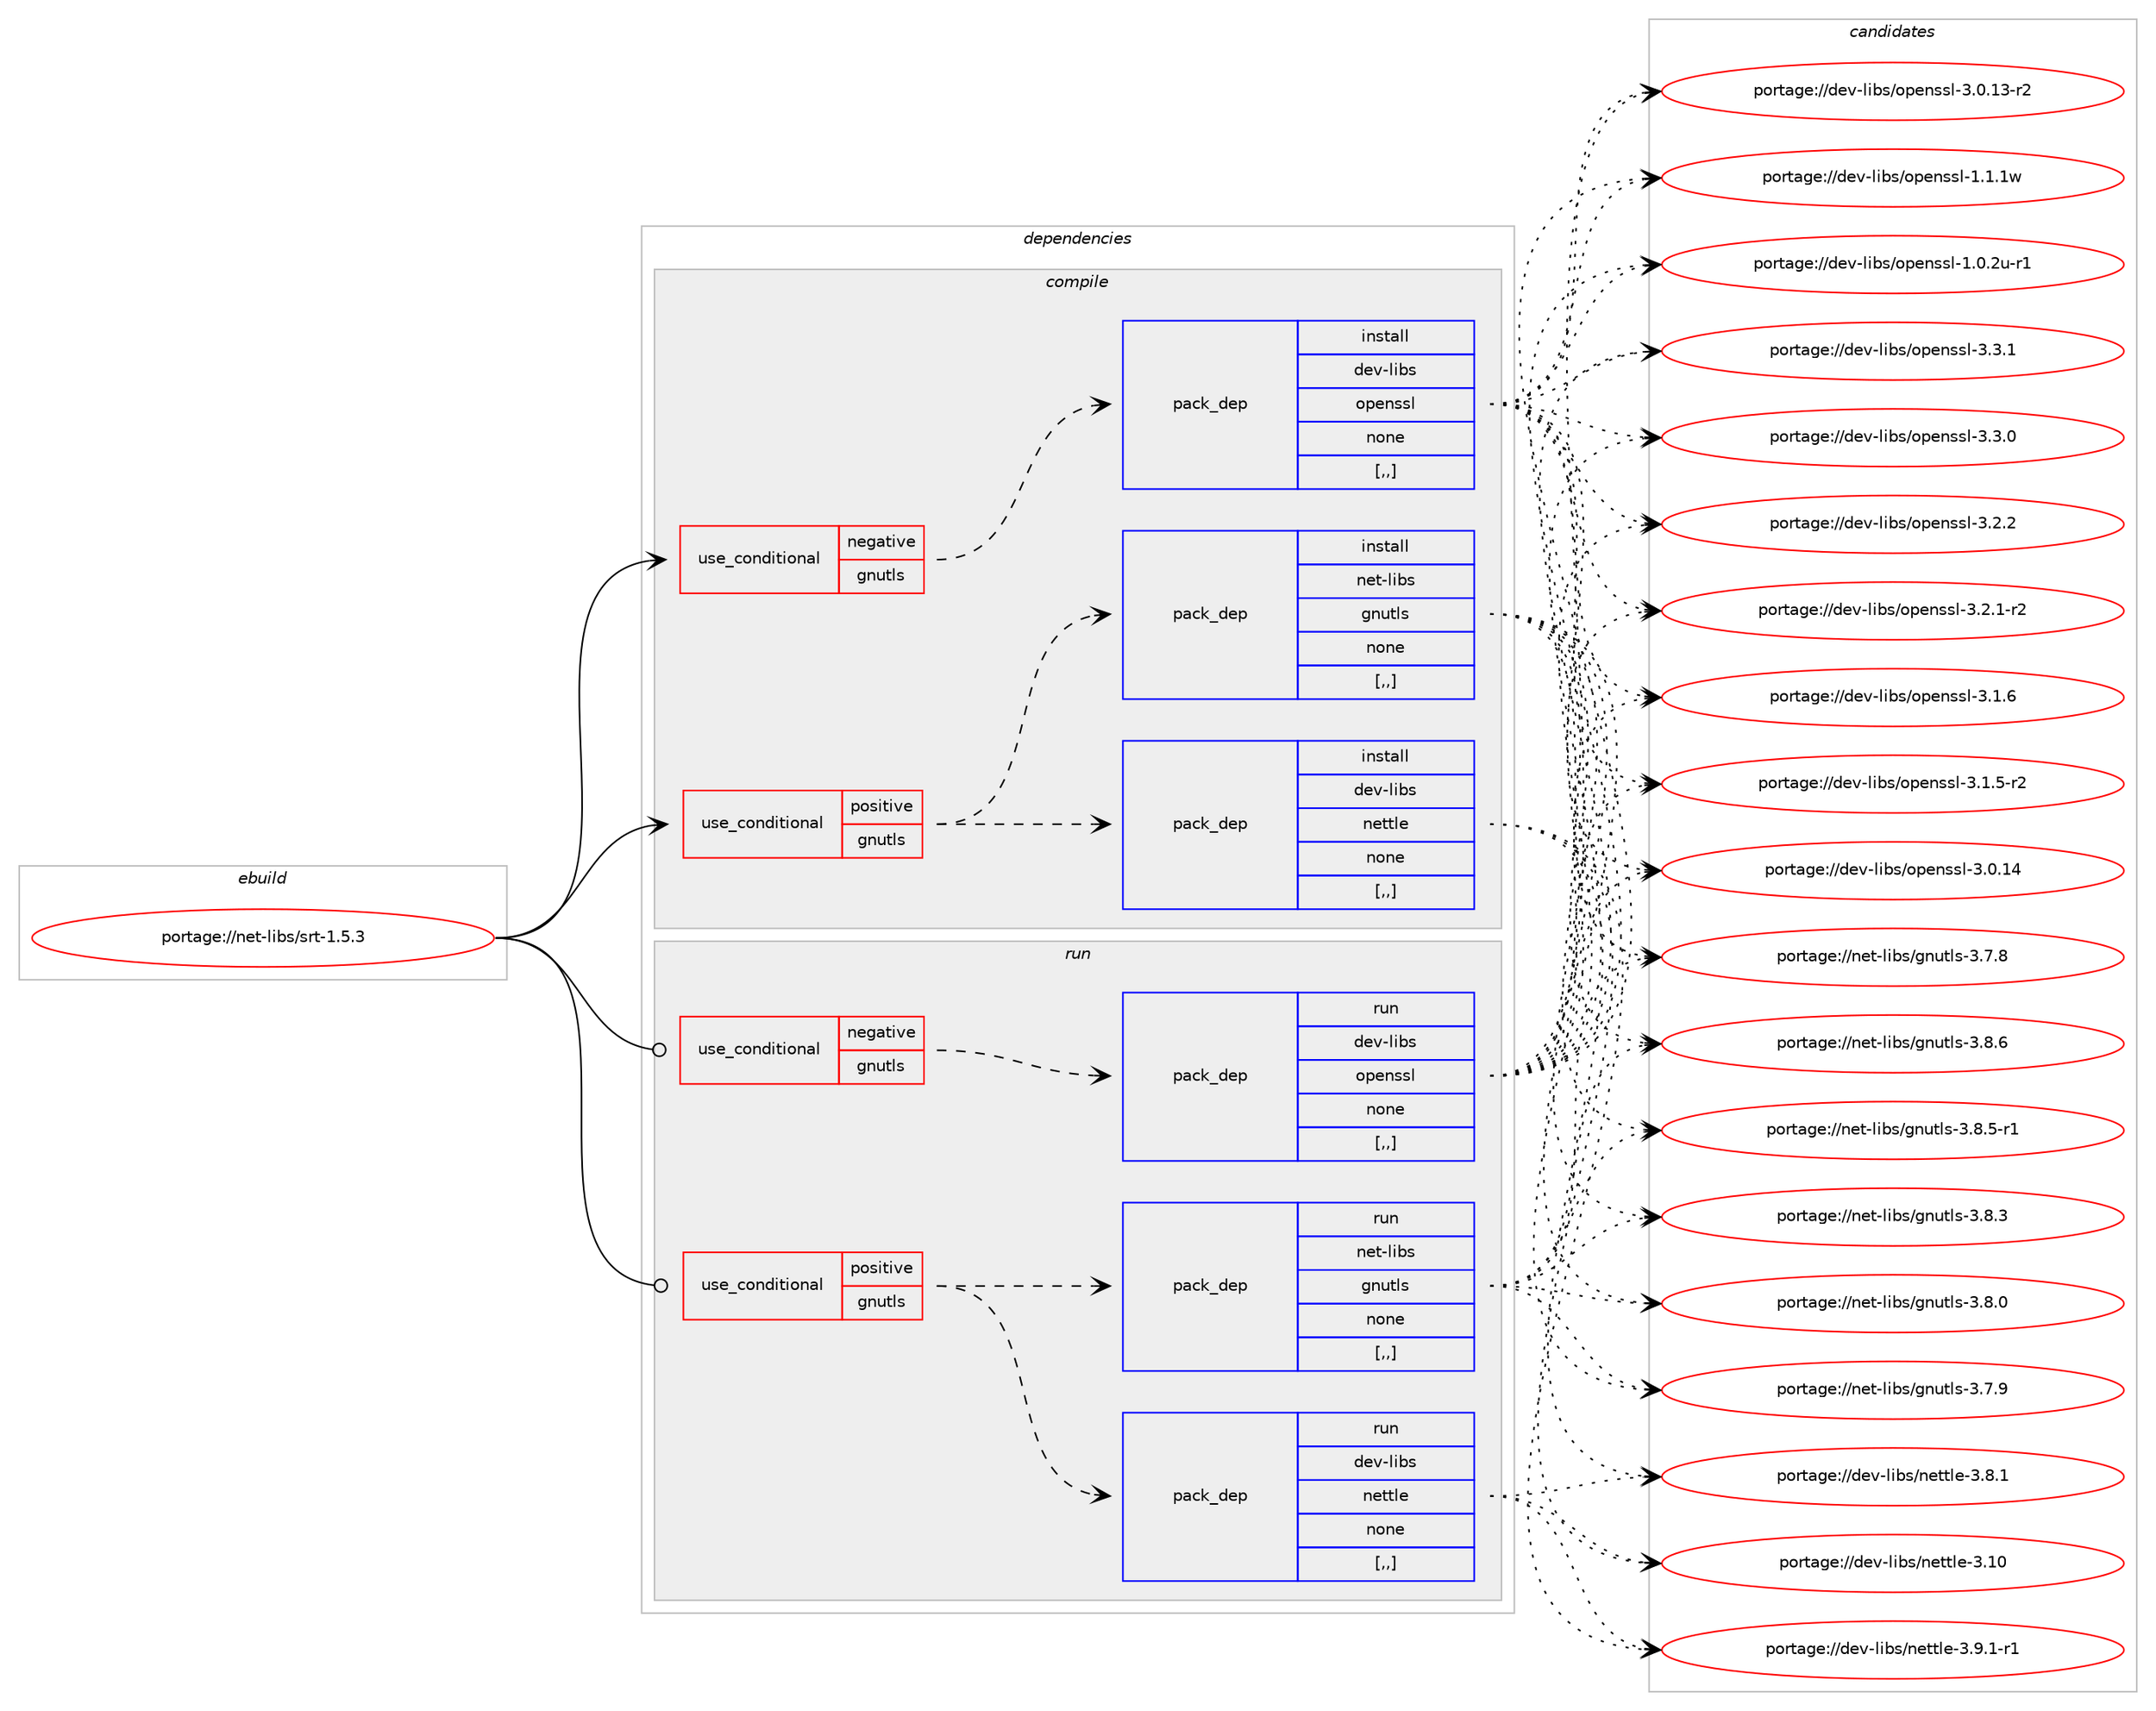 digraph prolog {

# *************
# Graph options
# *************

newrank=true;
concentrate=true;
compound=true;
graph [rankdir=LR,fontname=Helvetica,fontsize=10,ranksep=1.5];#, ranksep=2.5, nodesep=0.2];
edge  [arrowhead=vee];
node  [fontname=Helvetica,fontsize=10];

# **********
# The ebuild
# **********

subgraph cluster_leftcol {
color=gray;
rank=same;
label=<<i>ebuild</i>>;
id [label="portage://net-libs/srt-1.5.3", color=red, width=4, href="../net-libs/srt-1.5.3.svg"];
}

# ****************
# The dependencies
# ****************

subgraph cluster_midcol {
color=gray;
label=<<i>dependencies</i>>;
subgraph cluster_compile {
fillcolor="#eeeeee";
style=filled;
label=<<i>compile</i>>;
subgraph cond93891 {
dependency359148 [label=<<TABLE BORDER="0" CELLBORDER="1" CELLSPACING="0" CELLPADDING="4"><TR><TD ROWSPAN="3" CELLPADDING="10">use_conditional</TD></TR><TR><TD>negative</TD></TR><TR><TD>gnutls</TD></TR></TABLE>>, shape=none, color=red];
subgraph pack262598 {
dependency359149 [label=<<TABLE BORDER="0" CELLBORDER="1" CELLSPACING="0" CELLPADDING="4" WIDTH="220"><TR><TD ROWSPAN="6" CELLPADDING="30">pack_dep</TD></TR><TR><TD WIDTH="110">install</TD></TR><TR><TD>dev-libs</TD></TR><TR><TD>openssl</TD></TR><TR><TD>none</TD></TR><TR><TD>[,,]</TD></TR></TABLE>>, shape=none, color=blue];
}
dependency359148:e -> dependency359149:w [weight=20,style="dashed",arrowhead="vee"];
}
id:e -> dependency359148:w [weight=20,style="solid",arrowhead="vee"];
subgraph cond93892 {
dependency359150 [label=<<TABLE BORDER="0" CELLBORDER="1" CELLSPACING="0" CELLPADDING="4"><TR><TD ROWSPAN="3" CELLPADDING="10">use_conditional</TD></TR><TR><TD>positive</TD></TR><TR><TD>gnutls</TD></TR></TABLE>>, shape=none, color=red];
subgraph pack262599 {
dependency359151 [label=<<TABLE BORDER="0" CELLBORDER="1" CELLSPACING="0" CELLPADDING="4" WIDTH="220"><TR><TD ROWSPAN="6" CELLPADDING="30">pack_dep</TD></TR><TR><TD WIDTH="110">install</TD></TR><TR><TD>dev-libs</TD></TR><TR><TD>nettle</TD></TR><TR><TD>none</TD></TR><TR><TD>[,,]</TD></TR></TABLE>>, shape=none, color=blue];
}
dependency359150:e -> dependency359151:w [weight=20,style="dashed",arrowhead="vee"];
subgraph pack262600 {
dependency359152 [label=<<TABLE BORDER="0" CELLBORDER="1" CELLSPACING="0" CELLPADDING="4" WIDTH="220"><TR><TD ROWSPAN="6" CELLPADDING="30">pack_dep</TD></TR><TR><TD WIDTH="110">install</TD></TR><TR><TD>net-libs</TD></TR><TR><TD>gnutls</TD></TR><TR><TD>none</TD></TR><TR><TD>[,,]</TD></TR></TABLE>>, shape=none, color=blue];
}
dependency359150:e -> dependency359152:w [weight=20,style="dashed",arrowhead="vee"];
}
id:e -> dependency359150:w [weight=20,style="solid",arrowhead="vee"];
}
subgraph cluster_compileandrun {
fillcolor="#eeeeee";
style=filled;
label=<<i>compile and run</i>>;
}
subgraph cluster_run {
fillcolor="#eeeeee";
style=filled;
label=<<i>run</i>>;
subgraph cond93893 {
dependency359153 [label=<<TABLE BORDER="0" CELLBORDER="1" CELLSPACING="0" CELLPADDING="4"><TR><TD ROWSPAN="3" CELLPADDING="10">use_conditional</TD></TR><TR><TD>negative</TD></TR><TR><TD>gnutls</TD></TR></TABLE>>, shape=none, color=red];
subgraph pack262601 {
dependency359154 [label=<<TABLE BORDER="0" CELLBORDER="1" CELLSPACING="0" CELLPADDING="4" WIDTH="220"><TR><TD ROWSPAN="6" CELLPADDING="30">pack_dep</TD></TR><TR><TD WIDTH="110">run</TD></TR><TR><TD>dev-libs</TD></TR><TR><TD>openssl</TD></TR><TR><TD>none</TD></TR><TR><TD>[,,]</TD></TR></TABLE>>, shape=none, color=blue];
}
dependency359153:e -> dependency359154:w [weight=20,style="dashed",arrowhead="vee"];
}
id:e -> dependency359153:w [weight=20,style="solid",arrowhead="odot"];
subgraph cond93894 {
dependency359155 [label=<<TABLE BORDER="0" CELLBORDER="1" CELLSPACING="0" CELLPADDING="4"><TR><TD ROWSPAN="3" CELLPADDING="10">use_conditional</TD></TR><TR><TD>positive</TD></TR><TR><TD>gnutls</TD></TR></TABLE>>, shape=none, color=red];
subgraph pack262602 {
dependency359156 [label=<<TABLE BORDER="0" CELLBORDER="1" CELLSPACING="0" CELLPADDING="4" WIDTH="220"><TR><TD ROWSPAN="6" CELLPADDING="30">pack_dep</TD></TR><TR><TD WIDTH="110">run</TD></TR><TR><TD>dev-libs</TD></TR><TR><TD>nettle</TD></TR><TR><TD>none</TD></TR><TR><TD>[,,]</TD></TR></TABLE>>, shape=none, color=blue];
}
dependency359155:e -> dependency359156:w [weight=20,style="dashed",arrowhead="vee"];
subgraph pack262603 {
dependency359157 [label=<<TABLE BORDER="0" CELLBORDER="1" CELLSPACING="0" CELLPADDING="4" WIDTH="220"><TR><TD ROWSPAN="6" CELLPADDING="30">pack_dep</TD></TR><TR><TD WIDTH="110">run</TD></TR><TR><TD>net-libs</TD></TR><TR><TD>gnutls</TD></TR><TR><TD>none</TD></TR><TR><TD>[,,]</TD></TR></TABLE>>, shape=none, color=blue];
}
dependency359155:e -> dependency359157:w [weight=20,style="dashed",arrowhead="vee"];
}
id:e -> dependency359155:w [weight=20,style="solid",arrowhead="odot"];
}
}

# **************
# The candidates
# **************

subgraph cluster_choices {
rank=same;
color=gray;
label=<<i>candidates</i>>;

subgraph choice262598 {
color=black;
nodesep=1;
choice100101118451081059811547111112101110115115108455146514649 [label="portage://dev-libs/openssl-3.3.1", color=red, width=4,href="../dev-libs/openssl-3.3.1.svg"];
choice100101118451081059811547111112101110115115108455146514648 [label="portage://dev-libs/openssl-3.3.0", color=red, width=4,href="../dev-libs/openssl-3.3.0.svg"];
choice100101118451081059811547111112101110115115108455146504650 [label="portage://dev-libs/openssl-3.2.2", color=red, width=4,href="../dev-libs/openssl-3.2.2.svg"];
choice1001011184510810598115471111121011101151151084551465046494511450 [label="portage://dev-libs/openssl-3.2.1-r2", color=red, width=4,href="../dev-libs/openssl-3.2.1-r2.svg"];
choice100101118451081059811547111112101110115115108455146494654 [label="portage://dev-libs/openssl-3.1.6", color=red, width=4,href="../dev-libs/openssl-3.1.6.svg"];
choice1001011184510810598115471111121011101151151084551464946534511450 [label="portage://dev-libs/openssl-3.1.5-r2", color=red, width=4,href="../dev-libs/openssl-3.1.5-r2.svg"];
choice10010111845108105981154711111210111011511510845514648464952 [label="portage://dev-libs/openssl-3.0.14", color=red, width=4,href="../dev-libs/openssl-3.0.14.svg"];
choice100101118451081059811547111112101110115115108455146484649514511450 [label="portage://dev-libs/openssl-3.0.13-r2", color=red, width=4,href="../dev-libs/openssl-3.0.13-r2.svg"];
choice100101118451081059811547111112101110115115108454946494649119 [label="portage://dev-libs/openssl-1.1.1w", color=red, width=4,href="../dev-libs/openssl-1.1.1w.svg"];
choice1001011184510810598115471111121011101151151084549464846501174511449 [label="portage://dev-libs/openssl-1.0.2u-r1", color=red, width=4,href="../dev-libs/openssl-1.0.2u-r1.svg"];
dependency359149:e -> choice100101118451081059811547111112101110115115108455146514649:w [style=dotted,weight="100"];
dependency359149:e -> choice100101118451081059811547111112101110115115108455146514648:w [style=dotted,weight="100"];
dependency359149:e -> choice100101118451081059811547111112101110115115108455146504650:w [style=dotted,weight="100"];
dependency359149:e -> choice1001011184510810598115471111121011101151151084551465046494511450:w [style=dotted,weight="100"];
dependency359149:e -> choice100101118451081059811547111112101110115115108455146494654:w [style=dotted,weight="100"];
dependency359149:e -> choice1001011184510810598115471111121011101151151084551464946534511450:w [style=dotted,weight="100"];
dependency359149:e -> choice10010111845108105981154711111210111011511510845514648464952:w [style=dotted,weight="100"];
dependency359149:e -> choice100101118451081059811547111112101110115115108455146484649514511450:w [style=dotted,weight="100"];
dependency359149:e -> choice100101118451081059811547111112101110115115108454946494649119:w [style=dotted,weight="100"];
dependency359149:e -> choice1001011184510810598115471111121011101151151084549464846501174511449:w [style=dotted,weight="100"];
}
subgraph choice262599 {
color=black;
nodesep=1;
choice1001011184510810598115471101011161161081014551464948 [label="portage://dev-libs/nettle-3.10", color=red, width=4,href="../dev-libs/nettle-3.10.svg"];
choice1001011184510810598115471101011161161081014551465746494511449 [label="portage://dev-libs/nettle-3.9.1-r1", color=red, width=4,href="../dev-libs/nettle-3.9.1-r1.svg"];
choice100101118451081059811547110101116116108101455146564649 [label="portage://dev-libs/nettle-3.8.1", color=red, width=4,href="../dev-libs/nettle-3.8.1.svg"];
dependency359151:e -> choice1001011184510810598115471101011161161081014551464948:w [style=dotted,weight="100"];
dependency359151:e -> choice1001011184510810598115471101011161161081014551465746494511449:w [style=dotted,weight="100"];
dependency359151:e -> choice100101118451081059811547110101116116108101455146564649:w [style=dotted,weight="100"];
}
subgraph choice262600 {
color=black;
nodesep=1;
choice110101116451081059811547103110117116108115455146564654 [label="portage://net-libs/gnutls-3.8.6", color=red, width=4,href="../net-libs/gnutls-3.8.6.svg"];
choice1101011164510810598115471031101171161081154551465646534511449 [label="portage://net-libs/gnutls-3.8.5-r1", color=red, width=4,href="../net-libs/gnutls-3.8.5-r1.svg"];
choice110101116451081059811547103110117116108115455146564651 [label="portage://net-libs/gnutls-3.8.3", color=red, width=4,href="../net-libs/gnutls-3.8.3.svg"];
choice110101116451081059811547103110117116108115455146564648 [label="portage://net-libs/gnutls-3.8.0", color=red, width=4,href="../net-libs/gnutls-3.8.0.svg"];
choice110101116451081059811547103110117116108115455146554657 [label="portage://net-libs/gnutls-3.7.9", color=red, width=4,href="../net-libs/gnutls-3.7.9.svg"];
choice110101116451081059811547103110117116108115455146554656 [label="portage://net-libs/gnutls-3.7.8", color=red, width=4,href="../net-libs/gnutls-3.7.8.svg"];
dependency359152:e -> choice110101116451081059811547103110117116108115455146564654:w [style=dotted,weight="100"];
dependency359152:e -> choice1101011164510810598115471031101171161081154551465646534511449:w [style=dotted,weight="100"];
dependency359152:e -> choice110101116451081059811547103110117116108115455146564651:w [style=dotted,weight="100"];
dependency359152:e -> choice110101116451081059811547103110117116108115455146564648:w [style=dotted,weight="100"];
dependency359152:e -> choice110101116451081059811547103110117116108115455146554657:w [style=dotted,weight="100"];
dependency359152:e -> choice110101116451081059811547103110117116108115455146554656:w [style=dotted,weight="100"];
}
subgraph choice262601 {
color=black;
nodesep=1;
choice100101118451081059811547111112101110115115108455146514649 [label="portage://dev-libs/openssl-3.3.1", color=red, width=4,href="../dev-libs/openssl-3.3.1.svg"];
choice100101118451081059811547111112101110115115108455146514648 [label="portage://dev-libs/openssl-3.3.0", color=red, width=4,href="../dev-libs/openssl-3.3.0.svg"];
choice100101118451081059811547111112101110115115108455146504650 [label="portage://dev-libs/openssl-3.2.2", color=red, width=4,href="../dev-libs/openssl-3.2.2.svg"];
choice1001011184510810598115471111121011101151151084551465046494511450 [label="portage://dev-libs/openssl-3.2.1-r2", color=red, width=4,href="../dev-libs/openssl-3.2.1-r2.svg"];
choice100101118451081059811547111112101110115115108455146494654 [label="portage://dev-libs/openssl-3.1.6", color=red, width=4,href="../dev-libs/openssl-3.1.6.svg"];
choice1001011184510810598115471111121011101151151084551464946534511450 [label="portage://dev-libs/openssl-3.1.5-r2", color=red, width=4,href="../dev-libs/openssl-3.1.5-r2.svg"];
choice10010111845108105981154711111210111011511510845514648464952 [label="portage://dev-libs/openssl-3.0.14", color=red, width=4,href="../dev-libs/openssl-3.0.14.svg"];
choice100101118451081059811547111112101110115115108455146484649514511450 [label="portage://dev-libs/openssl-3.0.13-r2", color=red, width=4,href="../dev-libs/openssl-3.0.13-r2.svg"];
choice100101118451081059811547111112101110115115108454946494649119 [label="portage://dev-libs/openssl-1.1.1w", color=red, width=4,href="../dev-libs/openssl-1.1.1w.svg"];
choice1001011184510810598115471111121011101151151084549464846501174511449 [label="portage://dev-libs/openssl-1.0.2u-r1", color=red, width=4,href="../dev-libs/openssl-1.0.2u-r1.svg"];
dependency359154:e -> choice100101118451081059811547111112101110115115108455146514649:w [style=dotted,weight="100"];
dependency359154:e -> choice100101118451081059811547111112101110115115108455146514648:w [style=dotted,weight="100"];
dependency359154:e -> choice100101118451081059811547111112101110115115108455146504650:w [style=dotted,weight="100"];
dependency359154:e -> choice1001011184510810598115471111121011101151151084551465046494511450:w [style=dotted,weight="100"];
dependency359154:e -> choice100101118451081059811547111112101110115115108455146494654:w [style=dotted,weight="100"];
dependency359154:e -> choice1001011184510810598115471111121011101151151084551464946534511450:w [style=dotted,weight="100"];
dependency359154:e -> choice10010111845108105981154711111210111011511510845514648464952:w [style=dotted,weight="100"];
dependency359154:e -> choice100101118451081059811547111112101110115115108455146484649514511450:w [style=dotted,weight="100"];
dependency359154:e -> choice100101118451081059811547111112101110115115108454946494649119:w [style=dotted,weight="100"];
dependency359154:e -> choice1001011184510810598115471111121011101151151084549464846501174511449:w [style=dotted,weight="100"];
}
subgraph choice262602 {
color=black;
nodesep=1;
choice1001011184510810598115471101011161161081014551464948 [label="portage://dev-libs/nettle-3.10", color=red, width=4,href="../dev-libs/nettle-3.10.svg"];
choice1001011184510810598115471101011161161081014551465746494511449 [label="portage://dev-libs/nettle-3.9.1-r1", color=red, width=4,href="../dev-libs/nettle-3.9.1-r1.svg"];
choice100101118451081059811547110101116116108101455146564649 [label="portage://dev-libs/nettle-3.8.1", color=red, width=4,href="../dev-libs/nettle-3.8.1.svg"];
dependency359156:e -> choice1001011184510810598115471101011161161081014551464948:w [style=dotted,weight="100"];
dependency359156:e -> choice1001011184510810598115471101011161161081014551465746494511449:w [style=dotted,weight="100"];
dependency359156:e -> choice100101118451081059811547110101116116108101455146564649:w [style=dotted,weight="100"];
}
subgraph choice262603 {
color=black;
nodesep=1;
choice110101116451081059811547103110117116108115455146564654 [label="portage://net-libs/gnutls-3.8.6", color=red, width=4,href="../net-libs/gnutls-3.8.6.svg"];
choice1101011164510810598115471031101171161081154551465646534511449 [label="portage://net-libs/gnutls-3.8.5-r1", color=red, width=4,href="../net-libs/gnutls-3.8.5-r1.svg"];
choice110101116451081059811547103110117116108115455146564651 [label="portage://net-libs/gnutls-3.8.3", color=red, width=4,href="../net-libs/gnutls-3.8.3.svg"];
choice110101116451081059811547103110117116108115455146564648 [label="portage://net-libs/gnutls-3.8.0", color=red, width=4,href="../net-libs/gnutls-3.8.0.svg"];
choice110101116451081059811547103110117116108115455146554657 [label="portage://net-libs/gnutls-3.7.9", color=red, width=4,href="../net-libs/gnutls-3.7.9.svg"];
choice110101116451081059811547103110117116108115455146554656 [label="portage://net-libs/gnutls-3.7.8", color=red, width=4,href="../net-libs/gnutls-3.7.8.svg"];
dependency359157:e -> choice110101116451081059811547103110117116108115455146564654:w [style=dotted,weight="100"];
dependency359157:e -> choice1101011164510810598115471031101171161081154551465646534511449:w [style=dotted,weight="100"];
dependency359157:e -> choice110101116451081059811547103110117116108115455146564651:w [style=dotted,weight="100"];
dependency359157:e -> choice110101116451081059811547103110117116108115455146564648:w [style=dotted,weight="100"];
dependency359157:e -> choice110101116451081059811547103110117116108115455146554657:w [style=dotted,weight="100"];
dependency359157:e -> choice110101116451081059811547103110117116108115455146554656:w [style=dotted,weight="100"];
}
}

}
